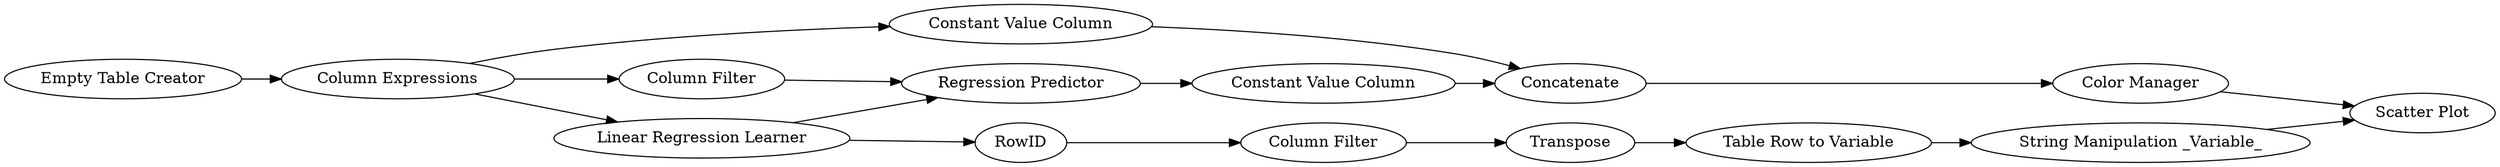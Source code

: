 digraph {
	"6539565177062612637_2" [label="Column Expressions"]
	"6539565177062612637_7" [label=Transpose]
	"6539565177062612637_8" [label="Table Row to Variable"]
	"6539565177062612637_14" [label=Concatenate]
	"6539565177062612637_12" [label="Regression Predictor"]
	"6539565177062612637_15" [label="Color Manager"]
	"6539565177062612637_3" [label="Scatter Plot"]
	"6539565177062612637_13" [label="Column Filter"]
	"6539565177062612637_9" [label="String Manipulation _Variable_"]
	"6539565177062612637_10" [label="Constant Value Column"]
	"6539565177062612637_4" [label="Linear Regression Learner"]
	"6539565177062612637_11" [label="Constant Value Column"]
	"6539565177062612637_5" [label=RowID]
	"6539565177062612637_6" [label="Column Filter"]
	"6539565177062612637_1" [label="Empty Table Creator"]
	"6539565177062612637_11" -> "6539565177062612637_14"
	"6539565177062612637_4" -> "6539565177062612637_5"
	"6539565177062612637_13" -> "6539565177062612637_12"
	"6539565177062612637_7" -> "6539565177062612637_8"
	"6539565177062612637_2" -> "6539565177062612637_13"
	"6539565177062612637_2" -> "6539565177062612637_10"
	"6539565177062612637_4" -> "6539565177062612637_12"
	"6539565177062612637_15" -> "6539565177062612637_3"
	"6539565177062612637_2" -> "6539565177062612637_4"
	"6539565177062612637_12" -> "6539565177062612637_11"
	"6539565177062612637_9" -> "6539565177062612637_3"
	"6539565177062612637_6" -> "6539565177062612637_7"
	"6539565177062612637_1" -> "6539565177062612637_2"
	"6539565177062612637_14" -> "6539565177062612637_15"
	"6539565177062612637_5" -> "6539565177062612637_6"
	"6539565177062612637_8" -> "6539565177062612637_9"
	"6539565177062612637_10" -> "6539565177062612637_14"
	rankdir=LR
}
